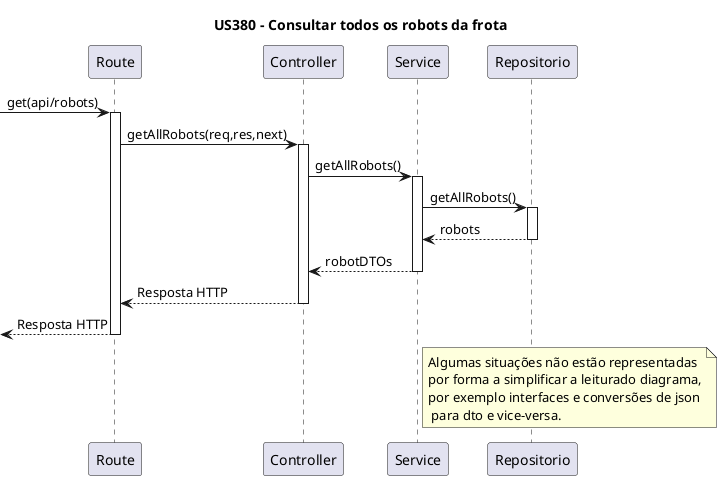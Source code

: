 @startuml
title US380 - Consultar todos os robots da frota

participant "Route" as Route
participant "Controller" as Controller
participant "Service" as Service
participant "Repositorio" as Repositorio

 -> Route : get(api/robots)
activate Route
Route -> Controller : getAllRobots(req,res,next)
activate Controller
Controller -> Service : getAllRobots()
activate Service
Service -> Repositorio : getAllRobots()
activate Repositorio
Repositorio --> Service : robots
deactivate Repositorio
Service --> Controller : robotDTOs
deactivate Service
Controller--> Route : Resposta HTTP
deactivate Controller
<-- Route : Resposta HTTP
deactivate Route

note right of Service
Algumas situações não estão representadas
por forma a simplificar a leiturado diagrama,
por exemplo interfaces e conversões de json
 para dto e vice-versa.
end note
@enduml